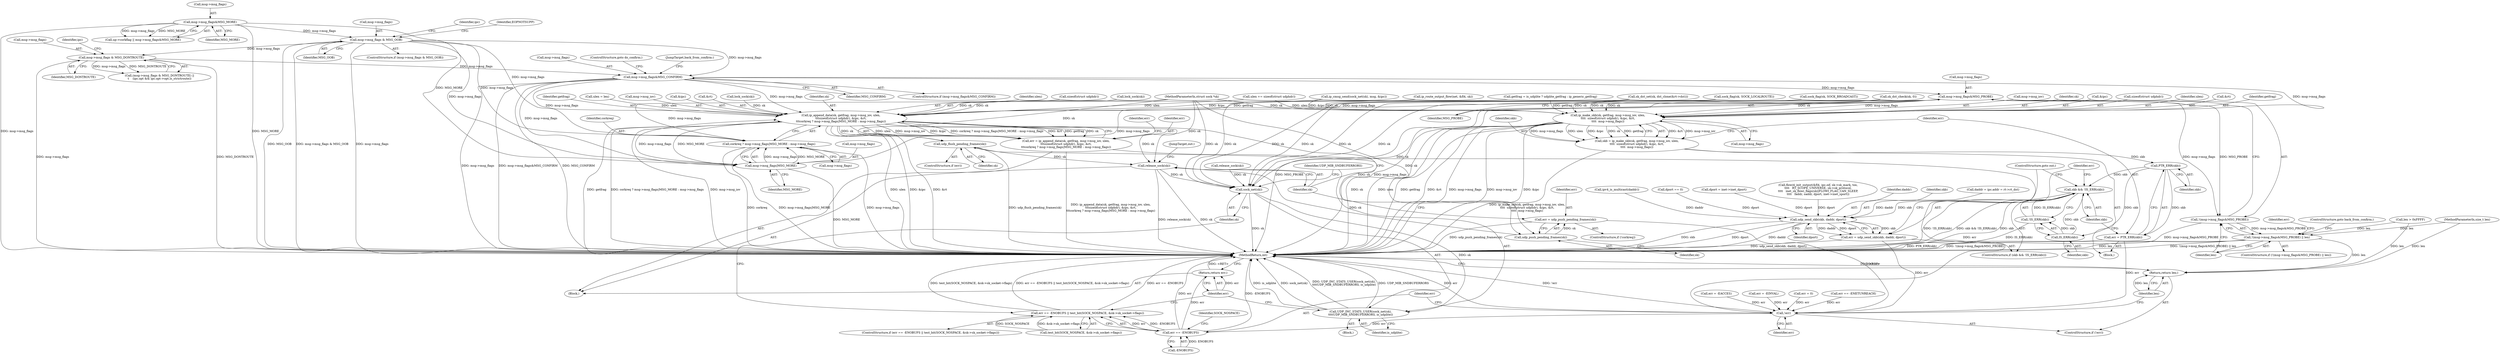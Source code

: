 digraph "0_linux_f6d8bd051c391c1c0458a30b2a7abcd939329259_32@pointer" {
"1000839" [label="(Call,msg->msg_flags&MSG_PROBE)"];
"1000617" [label="(Call,msg->msg_flags&MSG_CONFIRM)"];
"1000178" [label="(Call,msg->msg_flags & MSG_OOB)"];
"1000162" [label="(Call,msg->msg_flags&MSG_MORE)"];
"1000465" [label="(Call,msg->msg_flags & MSG_DONTROUTE)"];
"1000649" [label="(Call,ip_make_skb(sk, getfrag, msg->msg_iov, ulen,\n\t\t\t\t  sizeof(struct udphdr), &ipc, &rt,\n\t\t\t\t  msg->msg_flags))"];
"1000647" [label="(Call,skb = ip_make_skb(sk, getfrag, msg->msg_iov, ulen,\n\t\t\t\t  sizeof(struct udphdr), &ipc, &rt,\n\t\t\t\t  msg->msg_flags))"];
"1000667" [label="(Call,PTR_ERR(skb))"];
"1000665" [label="(Call,err = PTR_ERR(skb))"];
"1000804" [label="(Call,!err)"];
"1000810" [label="(Call,err == -ENOBUFS)"];
"1000809" [label="(Call,err == -ENOBUFS || test_bit(SOCK_NOSPACE, &sk->sk_socket->flags))"];
"1000828" [label="(Return,return err;)"];
"1000670" [label="(Call,skb && !IS_ERR(skb))"];
"1000677" [label="(Call,udp_send_skb(skb, daddr, dport))"];
"1000675" [label="(Call,err = udp_send_skb(skb, daddr, dport))"];
"1000673" [label="(Call,IS_ERR(skb))"];
"1000672" [label="(Call,!IS_ERR(skb))"];
"1000824" [label="(Call,sock_net(sk))"];
"1000823" [label="(Call,UDP_INC_STATS_USER(sock_net(sk),\n\t\t\t\tUDP_MIB_SNDBUFERRORS, is_udplite))"];
"1000744" [label="(Call,ip_append_data(sk, getfrag, msg->msg_iov, ulen,\n\t\t\tsizeof(struct udphdr), &ipc, &rt,\n\t\t\tcorkreq ? msg->msg_flags|MSG_MORE : msg->msg_flags))"];
"1000742" [label="(Call,err = ip_append_data(sk, getfrag, msg->msg_iov, ulen,\n\t\t\tsizeof(struct udphdr), &ipc, &rt,\n\t\t\tcorkreq ? msg->msg_flags|MSG_MORE : msg->msg_flags))"];
"1000769" [label="(Call,udp_flush_pending_frames(sk))"];
"1000792" [label="(Call,release_sock(sk))"];
"1000777" [label="(Call,udp_push_pending_frames(sk))"];
"1000775" [label="(Call,err = udp_push_pending_frames(sk))"];
"1000759" [label="(Call,msg->msg_flags|MSG_MORE)"];
"1000757" [label="(Call,corkreq ? msg->msg_flags|MSG_MORE : msg->msg_flags)"];
"1000838" [label="(Call,!(msg->msg_flags&MSG_PROBE))"];
"1000837" [label="(Call,!(msg->msg_flags&MSG_PROBE) || len)"];
"1000806" [label="(Return,return len;)"];
"1000182" [label="(Identifier,MSG_OOB)"];
"1000464" [label="(Call,(msg->msg_flags & MSG_DONTROUTE) ||\n\t    (ipc.opt && ipc.opt->opt.is_strictroute))"];
"1000128" [label="(Call,ulen = len)"];
"1000646" [label="(Block,)"];
"1000681" [label="(ControlStructure,goto out;)"];
"1000618" [label="(Call,msg->msg_flags)"];
"1000827" [label="(Identifier,is_udplite)"];
"1000652" [label="(Call,msg->msg_iov)"];
"1000671" [label="(Identifier,skb)"];
"1000839" [label="(Call,msg->msg_flags&MSG_PROBE)"];
"1000609" [label="(Call,sk_dst_set(sk, dst_clone(&rt->dst)))"];
"1000747" [label="(Call,msg->msg_iov)"];
"1000591" [label="(Call,err = -EACCES)"];
"1000178" [label="(Call,msg->msg_flags & MSG_OOB)"];
"1000461" [label="(Call,sock_flag(sk, SOCK_LOCALROUTE))"];
"1000678" [label="(Identifier,skb)"];
"1000843" [label="(Identifier,MSG_PROBE)"];
"1000162" [label="(Call,msg->msg_flags&MSG_MORE)"];
"1000690" [label="(Call,release_sock(sk))"];
"1000753" [label="(Call,&ipc)"];
"1000814" [label="(Call,test_bit(SOCK_NOSPACE, &sk->sk_socket->flags))"];
"1000850" [label="(MethodReturn,int)"];
"1000822" [label="(Block,)"];
"1000634" [label="(Call,daddr = ipc.addr = rt->rt_dst)"];
"1000115" [label="(Block,)"];
"1000179" [label="(Call,msg->msg_flags)"];
"1000114" [label="(MethodParameterIn,size_t len)"];
"1000647" [label="(Call,skb = ip_make_skb(sk, getfrag, msg->msg_iov, ulen,\n\t\t\t\t  sizeof(struct udphdr), &ipc, &rt,\n\t\t\t\t  msg->msg_flags))"];
"1000669" [label="(ControlStructure,if (skb && !IS_ERR(skb)))"];
"1000793" [label="(Identifier,sk)"];
"1000675" [label="(Call,err = udp_send_skb(skb, daddr, dport))"];
"1000811" [label="(Identifier,err)"];
"1000772" [label="(ControlStructure,if (!corkreq))"];
"1000755" [label="(Call,&rt)"];
"1000758" [label="(Identifier,corkreq)"];
"1000649" [label="(Call,ip_make_skb(sk, getfrag, msg->msg_iov, ulen,\n\t\t\t\t  sizeof(struct udphdr), &ipc, &rt,\n\t\t\t\t  msg->msg_flags))"];
"1000617" [label="(Call,msg->msg_flags&MSG_CONFIRM)"];
"1000177" [label="(ControlStructure,if (msg->msg_flags & MSG_OOB))"];
"1000603" [label="(Call,sock_flag(sk, SOCK_BROADCAST))"];
"1000760" [label="(Call,msg->msg_flags)"];
"1000769" [label="(Call,udp_flush_pending_frames(sk))"];
"1000837" [label="(Call,!(msg->msg_flags&MSG_PROBE) || len)"];
"1000171" [label="(Call,len > 0xFFFF)"];
"1000650" [label="(Identifier,sk)"];
"1000672" [label="(Call,!IS_ERR(skb))"];
"1000489" [label="(Call,ipv4_is_multicast(daddr))"];
"1000805" [label="(Identifier,err)"];
"1000847" [label="(Identifier,err)"];
"1000836" [label="(ControlStructure,if (!(msg->msg_flags&MSG_PROBE) || len))"];
"1000288" [label="(Call,dport == 0)"];
"1000682" [label="(Call,lock_sock(sk))"];
"1000231" [label="(Call,ulen += sizeof(struct udphdr))"];
"1000807" [label="(Identifier,len)"];
"1000778" [label="(Identifier,sk)"];
"1000670" [label="(Call,skb && !IS_ERR(skb))"];
"1000310" [label="(Call,dport = inet->inet_dport)"];
"1000521" [label="(Call,sk_dst_check(sk, 0))"];
"1000351" [label="(Call,ip_cmsg_send(sock_net(sk), msg, &ipc))"];
"1000794" [label="(JumpTarget,out:)"];
"1000648" [label="(Identifier,skb)"];
"1000677" [label="(Call,udp_send_skb(skb, daddr, dport))"];
"1000658" [label="(Call,&ipc)"];
"1000845" [label="(ControlStructure,goto back_from_confirm;)"];
"1000763" [label="(Identifier,MSG_MORE)"];
"1000804" [label="(Call,!err)"];
"1000622" [label="(ControlStructure,goto do_confirm;)"];
"1000767" [label="(ControlStructure,if (err))"];
"1000810" [label="(Call,err == -ENOBUFS)"];
"1000666" [label="(Identifier,err)"];
"1000840" [label="(Call,msg->msg_flags)"];
"1000742" [label="(Call,err = ip_append_data(sk, getfrag, msg->msg_iov, ulen,\n\t\t\tsizeof(struct udphdr), &ipc, &rt,\n\t\t\tcorkreq ? msg->msg_flags|MSG_MORE : msg->msg_flags))"];
"1000535" [label="(Call,flowi4_init_output(&fl4, ipc.oif, sk->sk_mark, tos,\n\t\t\t\t   RT_SCOPE_UNIVERSE, sk->sk_protocol,\n\t\t\t\t   inet_sk_flowi_flags(sk)|FLOWI_FLAG_CAN_SLEEP,\n\t\t\t\t   faddr, saddr, dport, inet->inet_sport))"];
"1000465" [label="(Call,msg->msg_flags & MSG_DONTROUTE)"];
"1000829" [label="(Identifier,err)"];
"1000777" [label="(Call,udp_push_pending_frames(sk))"];
"1000792" [label="(Call,release_sock(sk))"];
"1000656" [label="(Call,sizeof(struct udphdr))"];
"1000744" [label="(Call,ip_append_data(sk, getfrag, msg->msg_iov, ulen,\n\t\t\tsizeof(struct udphdr), &ipc, &rt,\n\t\t\tcorkreq ? msg->msg_flags|MSG_MORE : msg->msg_flags))"];
"1000621" [label="(Identifier,MSG_CONFIRM)"];
"1000826" [label="(Identifier,UDP_MIB_SNDBUFERRORS)"];
"1000776" [label="(Identifier,err)"];
"1000623" [label="(JumpTarget,back_from_confirm:)"];
"1000809" [label="(Call,err == -ENOBUFS || test_bit(SOCK_NOSPACE, &sk->sk_socket->flags))"];
"1000655" [label="(Identifier,ulen)"];
"1000692" [label="(Call,err = -EINVAL)"];
"1000665" [label="(Call,err = PTR_ERR(skb))"];
"1000679" [label="(Identifier,daddr)"];
"1000757" [label="(Call,corkreq ? msg->msg_flags|MSG_MORE : msg->msg_flags)"];
"1000815" [label="(Identifier,SOCK_NOSPACE)"];
"1000745" [label="(Identifier,sk)"];
"1000768" [label="(Identifier,err)"];
"1000838" [label="(Call,!(msg->msg_flags&MSG_PROBE))"];
"1000825" [label="(Identifier,sk)"];
"1000662" [label="(Call,msg->msg_flags)"];
"1000158" [label="(Call,up->corkflag || msg->msg_flags&MSG_MORE)"];
"1000680" [label="(Identifier,dport)"];
"1000759" [label="(Call,msg->msg_flags|MSG_MORE)"];
"1000667" [label="(Call,PTR_ERR(skb))"];
"1000674" [label="(Identifier,skb)"];
"1000166" [label="(Identifier,MSG_MORE)"];
"1000188" [label="(Identifier,ipc)"];
"1000846" [label="(Call,err = 0)"];
"1000196" [label="(Call,getfrag = is_udplite ? udplite_getfrag : ip_generic_getfrag)"];
"1000750" [label="(Identifier,ulen)"];
"1000828" [label="(Return,return err;)"];
"1000803" [label="(ControlStructure,if (!err))"];
"1000660" [label="(Call,&rt)"];
"1000775" [label="(Call,err = udp_push_pending_frames(sk))"];
"1000466" [label="(Call,msg->msg_flags)"];
"1000751" [label="(Call,sizeof(struct udphdr))"];
"1000616" [label="(ControlStructure,if (msg->msg_flags&MSG_CONFIRM))"];
"1000824" [label="(Call,sock_net(sk))"];
"1000743" [label="(Identifier,err)"];
"1000472" [label="(Identifier,ipc)"];
"1000207" [label="(Call,lock_sock(sk))"];
"1000764" [label="(Call,msg->msg_flags)"];
"1000112" [label="(MethodParameterIn,struct sock *sk)"];
"1000163" [label="(Call,msg->msg_flags)"];
"1000676" [label="(Identifier,err)"];
"1000808" [label="(ControlStructure,if (err == -ENOBUFS || test_bit(SOCK_NOSPACE, &sk->sk_socket->flags)))"];
"1000806" [label="(Return,return len;)"];
"1000823" [label="(Call,UDP_INC_STATS_USER(sock_net(sk),\n\t\t\t\tUDP_MIB_SNDBUFERRORS, is_udplite))"];
"1000746" [label="(Identifier,getfrag)"];
"1000812" [label="(Call,-ENOBUFS)"];
"1000469" [label="(Identifier,MSG_DONTROUTE)"];
"1000651" [label="(Identifier,getfrag)"];
"1000566" [label="(Call,ip_route_output_flow(net, &fl4, sk))"];
"1000673" [label="(Call,IS_ERR(skb))"];
"1000668" [label="(Identifier,skb)"];
"1000185" [label="(Identifier,EOPNOTSUPP)"];
"1000844" [label="(Identifier,len)"];
"1000770" [label="(Identifier,sk)"];
"1000583" [label="(Call,err == -ENETUNREACH)"];
"1000839" -> "1000838"  [label="AST: "];
"1000839" -> "1000843"  [label="CFG: "];
"1000840" -> "1000839"  [label="AST: "];
"1000843" -> "1000839"  [label="AST: "];
"1000838" -> "1000839"  [label="CFG: "];
"1000839" -> "1000850"  [label="DDG: MSG_PROBE"];
"1000839" -> "1000850"  [label="DDG: msg->msg_flags"];
"1000839" -> "1000649"  [label="DDG: msg->msg_flags"];
"1000839" -> "1000744"  [label="DDG: msg->msg_flags"];
"1000839" -> "1000759"  [label="DDG: msg->msg_flags"];
"1000839" -> "1000757"  [label="DDG: msg->msg_flags"];
"1000839" -> "1000838"  [label="DDG: msg->msg_flags"];
"1000839" -> "1000838"  [label="DDG: MSG_PROBE"];
"1000617" -> "1000839"  [label="DDG: msg->msg_flags"];
"1000617" -> "1000616"  [label="AST: "];
"1000617" -> "1000621"  [label="CFG: "];
"1000618" -> "1000617"  [label="AST: "];
"1000621" -> "1000617"  [label="AST: "];
"1000622" -> "1000617"  [label="CFG: "];
"1000623" -> "1000617"  [label="CFG: "];
"1000617" -> "1000850"  [label="DDG: msg->msg_flags"];
"1000617" -> "1000850"  [label="DDG: msg->msg_flags&MSG_CONFIRM"];
"1000617" -> "1000850"  [label="DDG: MSG_CONFIRM"];
"1000178" -> "1000617"  [label="DDG: msg->msg_flags"];
"1000465" -> "1000617"  [label="DDG: msg->msg_flags"];
"1000617" -> "1000649"  [label="DDG: msg->msg_flags"];
"1000617" -> "1000744"  [label="DDG: msg->msg_flags"];
"1000617" -> "1000759"  [label="DDG: msg->msg_flags"];
"1000617" -> "1000757"  [label="DDG: msg->msg_flags"];
"1000178" -> "1000177"  [label="AST: "];
"1000178" -> "1000182"  [label="CFG: "];
"1000179" -> "1000178"  [label="AST: "];
"1000182" -> "1000178"  [label="AST: "];
"1000185" -> "1000178"  [label="CFG: "];
"1000188" -> "1000178"  [label="CFG: "];
"1000178" -> "1000850"  [label="DDG: MSG_OOB"];
"1000178" -> "1000850"  [label="DDG: msg->msg_flags & MSG_OOB"];
"1000178" -> "1000850"  [label="DDG: msg->msg_flags"];
"1000162" -> "1000178"  [label="DDG: msg->msg_flags"];
"1000178" -> "1000465"  [label="DDG: msg->msg_flags"];
"1000178" -> "1000744"  [label="DDG: msg->msg_flags"];
"1000178" -> "1000759"  [label="DDG: msg->msg_flags"];
"1000178" -> "1000757"  [label="DDG: msg->msg_flags"];
"1000162" -> "1000158"  [label="AST: "];
"1000162" -> "1000166"  [label="CFG: "];
"1000163" -> "1000162"  [label="AST: "];
"1000166" -> "1000162"  [label="AST: "];
"1000158" -> "1000162"  [label="CFG: "];
"1000162" -> "1000850"  [label="DDG: MSG_MORE"];
"1000162" -> "1000850"  [label="DDG: msg->msg_flags"];
"1000162" -> "1000158"  [label="DDG: msg->msg_flags"];
"1000162" -> "1000158"  [label="DDG: MSG_MORE"];
"1000162" -> "1000759"  [label="DDG: MSG_MORE"];
"1000465" -> "1000464"  [label="AST: "];
"1000465" -> "1000469"  [label="CFG: "];
"1000466" -> "1000465"  [label="AST: "];
"1000469" -> "1000465"  [label="AST: "];
"1000472" -> "1000465"  [label="CFG: "];
"1000464" -> "1000465"  [label="CFG: "];
"1000465" -> "1000850"  [label="DDG: MSG_DONTROUTE"];
"1000465" -> "1000850"  [label="DDG: msg->msg_flags"];
"1000465" -> "1000464"  [label="DDG: msg->msg_flags"];
"1000465" -> "1000464"  [label="DDG: MSG_DONTROUTE"];
"1000649" -> "1000647"  [label="AST: "];
"1000649" -> "1000662"  [label="CFG: "];
"1000650" -> "1000649"  [label="AST: "];
"1000651" -> "1000649"  [label="AST: "];
"1000652" -> "1000649"  [label="AST: "];
"1000655" -> "1000649"  [label="AST: "];
"1000656" -> "1000649"  [label="AST: "];
"1000658" -> "1000649"  [label="AST: "];
"1000660" -> "1000649"  [label="AST: "];
"1000662" -> "1000649"  [label="AST: "];
"1000647" -> "1000649"  [label="CFG: "];
"1000649" -> "1000850"  [label="DDG: sk"];
"1000649" -> "1000850"  [label="DDG: ulen"];
"1000649" -> "1000850"  [label="DDG: getfrag"];
"1000649" -> "1000850"  [label="DDG: &rt"];
"1000649" -> "1000850"  [label="DDG: msg->msg_flags"];
"1000649" -> "1000850"  [label="DDG: msg->msg_iov"];
"1000649" -> "1000850"  [label="DDG: &ipc"];
"1000649" -> "1000647"  [label="DDG: &rt"];
"1000649" -> "1000647"  [label="DDG: msg->msg_iov"];
"1000649" -> "1000647"  [label="DDG: msg->msg_flags"];
"1000649" -> "1000647"  [label="DDG: ulen"];
"1000649" -> "1000647"  [label="DDG: &ipc"];
"1000649" -> "1000647"  [label="DDG: sk"];
"1000649" -> "1000647"  [label="DDG: getfrag"];
"1000521" -> "1000649"  [label="DDG: sk"];
"1000609" -> "1000649"  [label="DDG: sk"];
"1000603" -> "1000649"  [label="DDG: sk"];
"1000566" -> "1000649"  [label="DDG: sk"];
"1000461" -> "1000649"  [label="DDG: sk"];
"1000112" -> "1000649"  [label="DDG: sk"];
"1000196" -> "1000649"  [label="DDG: getfrag"];
"1000231" -> "1000649"  [label="DDG: ulen"];
"1000351" -> "1000649"  [label="DDG: &ipc"];
"1000649" -> "1000824"  [label="DDG: sk"];
"1000647" -> "1000646"  [label="AST: "];
"1000648" -> "1000647"  [label="AST: "];
"1000666" -> "1000647"  [label="CFG: "];
"1000647" -> "1000850"  [label="DDG: ip_make_skb(sk, getfrag, msg->msg_iov, ulen,\n\t\t\t\t  sizeof(struct udphdr), &ipc, &rt,\n\t\t\t\t  msg->msg_flags)"];
"1000647" -> "1000667"  [label="DDG: skb"];
"1000667" -> "1000665"  [label="AST: "];
"1000667" -> "1000668"  [label="CFG: "];
"1000668" -> "1000667"  [label="AST: "];
"1000665" -> "1000667"  [label="CFG: "];
"1000667" -> "1000665"  [label="DDG: skb"];
"1000667" -> "1000670"  [label="DDG: skb"];
"1000667" -> "1000673"  [label="DDG: skb"];
"1000665" -> "1000646"  [label="AST: "];
"1000666" -> "1000665"  [label="AST: "];
"1000671" -> "1000665"  [label="CFG: "];
"1000665" -> "1000850"  [label="DDG: PTR_ERR(skb)"];
"1000665" -> "1000804"  [label="DDG: err"];
"1000804" -> "1000803"  [label="AST: "];
"1000804" -> "1000805"  [label="CFG: "];
"1000805" -> "1000804"  [label="AST: "];
"1000807" -> "1000804"  [label="CFG: "];
"1000811" -> "1000804"  [label="CFG: "];
"1000804" -> "1000850"  [label="DDG: err"];
"1000804" -> "1000850"  [label="DDG: !err"];
"1000692" -> "1000804"  [label="DDG: err"];
"1000675" -> "1000804"  [label="DDG: err"];
"1000775" -> "1000804"  [label="DDG: err"];
"1000583" -> "1000804"  [label="DDG: err"];
"1000591" -> "1000804"  [label="DDG: err"];
"1000742" -> "1000804"  [label="DDG: err"];
"1000846" -> "1000804"  [label="DDG: err"];
"1000804" -> "1000810"  [label="DDG: err"];
"1000810" -> "1000809"  [label="AST: "];
"1000810" -> "1000812"  [label="CFG: "];
"1000811" -> "1000810"  [label="AST: "];
"1000812" -> "1000810"  [label="AST: "];
"1000815" -> "1000810"  [label="CFG: "];
"1000809" -> "1000810"  [label="CFG: "];
"1000810" -> "1000850"  [label="DDG: err"];
"1000810" -> "1000850"  [label="DDG: -ENOBUFS"];
"1000810" -> "1000809"  [label="DDG: err"];
"1000810" -> "1000809"  [label="DDG: -ENOBUFS"];
"1000812" -> "1000810"  [label="DDG: ENOBUFS"];
"1000810" -> "1000828"  [label="DDG: err"];
"1000809" -> "1000808"  [label="AST: "];
"1000809" -> "1000814"  [label="CFG: "];
"1000814" -> "1000809"  [label="AST: "];
"1000825" -> "1000809"  [label="CFG: "];
"1000829" -> "1000809"  [label="CFG: "];
"1000809" -> "1000850"  [label="DDG: err == -ENOBUFS"];
"1000809" -> "1000850"  [label="DDG: test_bit(SOCK_NOSPACE, &sk->sk_socket->flags)"];
"1000809" -> "1000850"  [label="DDG: err == -ENOBUFS || test_bit(SOCK_NOSPACE, &sk->sk_socket->flags)"];
"1000814" -> "1000809"  [label="DDG: SOCK_NOSPACE"];
"1000814" -> "1000809"  [label="DDG: &sk->sk_socket->flags"];
"1000828" -> "1000115"  [label="AST: "];
"1000828" -> "1000829"  [label="CFG: "];
"1000829" -> "1000828"  [label="AST: "];
"1000850" -> "1000828"  [label="CFG: "];
"1000828" -> "1000850"  [label="DDG: <RET>"];
"1000829" -> "1000828"  [label="DDG: err"];
"1000670" -> "1000669"  [label="AST: "];
"1000670" -> "1000671"  [label="CFG: "];
"1000670" -> "1000672"  [label="CFG: "];
"1000671" -> "1000670"  [label="AST: "];
"1000672" -> "1000670"  [label="AST: "];
"1000676" -> "1000670"  [label="CFG: "];
"1000681" -> "1000670"  [label="CFG: "];
"1000670" -> "1000850"  [label="DDG: !IS_ERR(skb)"];
"1000670" -> "1000850"  [label="DDG: skb && !IS_ERR(skb)"];
"1000670" -> "1000850"  [label="DDG: skb"];
"1000673" -> "1000670"  [label="DDG: skb"];
"1000672" -> "1000670"  [label="DDG: IS_ERR(skb)"];
"1000670" -> "1000677"  [label="DDG: skb"];
"1000677" -> "1000675"  [label="AST: "];
"1000677" -> "1000680"  [label="CFG: "];
"1000678" -> "1000677"  [label="AST: "];
"1000679" -> "1000677"  [label="AST: "];
"1000680" -> "1000677"  [label="AST: "];
"1000675" -> "1000677"  [label="CFG: "];
"1000677" -> "1000850"  [label="DDG: skb"];
"1000677" -> "1000850"  [label="DDG: dport"];
"1000677" -> "1000850"  [label="DDG: daddr"];
"1000677" -> "1000675"  [label="DDG: skb"];
"1000677" -> "1000675"  [label="DDG: daddr"];
"1000677" -> "1000675"  [label="DDG: dport"];
"1000634" -> "1000677"  [label="DDG: daddr"];
"1000489" -> "1000677"  [label="DDG: daddr"];
"1000310" -> "1000677"  [label="DDG: dport"];
"1000535" -> "1000677"  [label="DDG: dport"];
"1000288" -> "1000677"  [label="DDG: dport"];
"1000675" -> "1000669"  [label="AST: "];
"1000676" -> "1000675"  [label="AST: "];
"1000681" -> "1000675"  [label="CFG: "];
"1000675" -> "1000850"  [label="DDG: udp_send_skb(skb, daddr, dport)"];
"1000673" -> "1000672"  [label="AST: "];
"1000673" -> "1000674"  [label="CFG: "];
"1000674" -> "1000673"  [label="AST: "];
"1000672" -> "1000673"  [label="CFG: "];
"1000673" -> "1000672"  [label="DDG: skb"];
"1000672" -> "1000850"  [label="DDG: IS_ERR(skb)"];
"1000824" -> "1000823"  [label="AST: "];
"1000824" -> "1000825"  [label="CFG: "];
"1000825" -> "1000824"  [label="AST: "];
"1000826" -> "1000824"  [label="CFG: "];
"1000824" -> "1000850"  [label="DDG: sk"];
"1000824" -> "1000823"  [label="DDG: sk"];
"1000609" -> "1000824"  [label="DDG: sk"];
"1000603" -> "1000824"  [label="DDG: sk"];
"1000566" -> "1000824"  [label="DDG: sk"];
"1000461" -> "1000824"  [label="DDG: sk"];
"1000690" -> "1000824"  [label="DDG: sk"];
"1000792" -> "1000824"  [label="DDG: sk"];
"1000521" -> "1000824"  [label="DDG: sk"];
"1000112" -> "1000824"  [label="DDG: sk"];
"1000823" -> "1000822"  [label="AST: "];
"1000823" -> "1000827"  [label="CFG: "];
"1000826" -> "1000823"  [label="AST: "];
"1000827" -> "1000823"  [label="AST: "];
"1000829" -> "1000823"  [label="CFG: "];
"1000823" -> "1000850"  [label="DDG: is_udplite"];
"1000823" -> "1000850"  [label="DDG: sock_net(sk)"];
"1000823" -> "1000850"  [label="DDG: UDP_INC_STATS_USER(sock_net(sk),\n\t\t\t\tUDP_MIB_SNDBUFERRORS, is_udplite)"];
"1000823" -> "1000850"  [label="DDG: UDP_MIB_SNDBUFERRORS"];
"1000744" -> "1000742"  [label="AST: "];
"1000744" -> "1000757"  [label="CFG: "];
"1000745" -> "1000744"  [label="AST: "];
"1000746" -> "1000744"  [label="AST: "];
"1000747" -> "1000744"  [label="AST: "];
"1000750" -> "1000744"  [label="AST: "];
"1000751" -> "1000744"  [label="AST: "];
"1000753" -> "1000744"  [label="AST: "];
"1000755" -> "1000744"  [label="AST: "];
"1000757" -> "1000744"  [label="AST: "];
"1000742" -> "1000744"  [label="CFG: "];
"1000744" -> "1000850"  [label="DDG: corkreq ? msg->msg_flags|MSG_MORE : msg->msg_flags"];
"1000744" -> "1000850"  [label="DDG: msg->msg_iov"];
"1000744" -> "1000850"  [label="DDG: ulen"];
"1000744" -> "1000850"  [label="DDG: &ipc"];
"1000744" -> "1000850"  [label="DDG: &rt"];
"1000744" -> "1000850"  [label="DDG: getfrag"];
"1000744" -> "1000742"  [label="DDG: ulen"];
"1000744" -> "1000742"  [label="DDG: msg->msg_iov"];
"1000744" -> "1000742"  [label="DDG: &ipc"];
"1000744" -> "1000742"  [label="DDG: corkreq ? msg->msg_flags|MSG_MORE : msg->msg_flags"];
"1000744" -> "1000742"  [label="DDG: &rt"];
"1000744" -> "1000742"  [label="DDG: getfrag"];
"1000744" -> "1000742"  [label="DDG: sk"];
"1000682" -> "1000744"  [label="DDG: sk"];
"1000207" -> "1000744"  [label="DDG: sk"];
"1000112" -> "1000744"  [label="DDG: sk"];
"1000196" -> "1000744"  [label="DDG: getfrag"];
"1000128" -> "1000744"  [label="DDG: ulen"];
"1000231" -> "1000744"  [label="DDG: ulen"];
"1000351" -> "1000744"  [label="DDG: &ipc"];
"1000759" -> "1000744"  [label="DDG: msg->msg_flags"];
"1000759" -> "1000744"  [label="DDG: MSG_MORE"];
"1000744" -> "1000769"  [label="DDG: sk"];
"1000744" -> "1000777"  [label="DDG: sk"];
"1000744" -> "1000792"  [label="DDG: sk"];
"1000742" -> "1000115"  [label="AST: "];
"1000743" -> "1000742"  [label="AST: "];
"1000768" -> "1000742"  [label="CFG: "];
"1000742" -> "1000850"  [label="DDG: ip_append_data(sk, getfrag, msg->msg_iov, ulen,\n\t\t\tsizeof(struct udphdr), &ipc, &rt,\n\t\t\tcorkreq ? msg->msg_flags|MSG_MORE : msg->msg_flags)"];
"1000769" -> "1000767"  [label="AST: "];
"1000769" -> "1000770"  [label="CFG: "];
"1000770" -> "1000769"  [label="AST: "];
"1000793" -> "1000769"  [label="CFG: "];
"1000769" -> "1000850"  [label="DDG: udp_flush_pending_frames(sk)"];
"1000112" -> "1000769"  [label="DDG: sk"];
"1000769" -> "1000792"  [label="DDG: sk"];
"1000792" -> "1000115"  [label="AST: "];
"1000792" -> "1000793"  [label="CFG: "];
"1000793" -> "1000792"  [label="AST: "];
"1000794" -> "1000792"  [label="CFG: "];
"1000792" -> "1000850"  [label="DDG: release_sock(sk)"];
"1000792" -> "1000850"  [label="DDG: sk"];
"1000777" -> "1000792"  [label="DDG: sk"];
"1000112" -> "1000792"  [label="DDG: sk"];
"1000777" -> "1000775"  [label="AST: "];
"1000777" -> "1000778"  [label="CFG: "];
"1000778" -> "1000777"  [label="AST: "];
"1000775" -> "1000777"  [label="CFG: "];
"1000777" -> "1000775"  [label="DDG: sk"];
"1000112" -> "1000777"  [label="DDG: sk"];
"1000775" -> "1000772"  [label="AST: "];
"1000776" -> "1000775"  [label="AST: "];
"1000793" -> "1000775"  [label="CFG: "];
"1000775" -> "1000850"  [label="DDG: udp_push_pending_frames(sk)"];
"1000759" -> "1000757"  [label="AST: "];
"1000759" -> "1000763"  [label="CFG: "];
"1000760" -> "1000759"  [label="AST: "];
"1000763" -> "1000759"  [label="AST: "];
"1000757" -> "1000759"  [label="CFG: "];
"1000759" -> "1000850"  [label="DDG: MSG_MORE"];
"1000759" -> "1000757"  [label="DDG: msg->msg_flags"];
"1000759" -> "1000757"  [label="DDG: MSG_MORE"];
"1000757" -> "1000764"  [label="CFG: "];
"1000758" -> "1000757"  [label="AST: "];
"1000764" -> "1000757"  [label="AST: "];
"1000757" -> "1000850"  [label="DDG: corkreq"];
"1000757" -> "1000850"  [label="DDG: msg->msg_flags|MSG_MORE"];
"1000757" -> "1000850"  [label="DDG: msg->msg_flags"];
"1000838" -> "1000837"  [label="AST: "];
"1000844" -> "1000838"  [label="CFG: "];
"1000837" -> "1000838"  [label="CFG: "];
"1000838" -> "1000850"  [label="DDG: msg->msg_flags&MSG_PROBE"];
"1000838" -> "1000837"  [label="DDG: msg->msg_flags&MSG_PROBE"];
"1000837" -> "1000836"  [label="AST: "];
"1000837" -> "1000844"  [label="CFG: "];
"1000844" -> "1000837"  [label="AST: "];
"1000845" -> "1000837"  [label="CFG: "];
"1000847" -> "1000837"  [label="CFG: "];
"1000837" -> "1000850"  [label="DDG: !(msg->msg_flags&MSG_PROBE)"];
"1000837" -> "1000850"  [label="DDG: len"];
"1000837" -> "1000850"  [label="DDG: !(msg->msg_flags&MSG_PROBE) || len"];
"1000837" -> "1000806"  [label="DDG: len"];
"1000171" -> "1000837"  [label="DDG: len"];
"1000114" -> "1000837"  [label="DDG: len"];
"1000806" -> "1000803"  [label="AST: "];
"1000806" -> "1000807"  [label="CFG: "];
"1000807" -> "1000806"  [label="AST: "];
"1000850" -> "1000806"  [label="CFG: "];
"1000806" -> "1000850"  [label="DDG: <RET>"];
"1000807" -> "1000806"  [label="DDG: len"];
"1000171" -> "1000806"  [label="DDG: len"];
"1000114" -> "1000806"  [label="DDG: len"];
}
